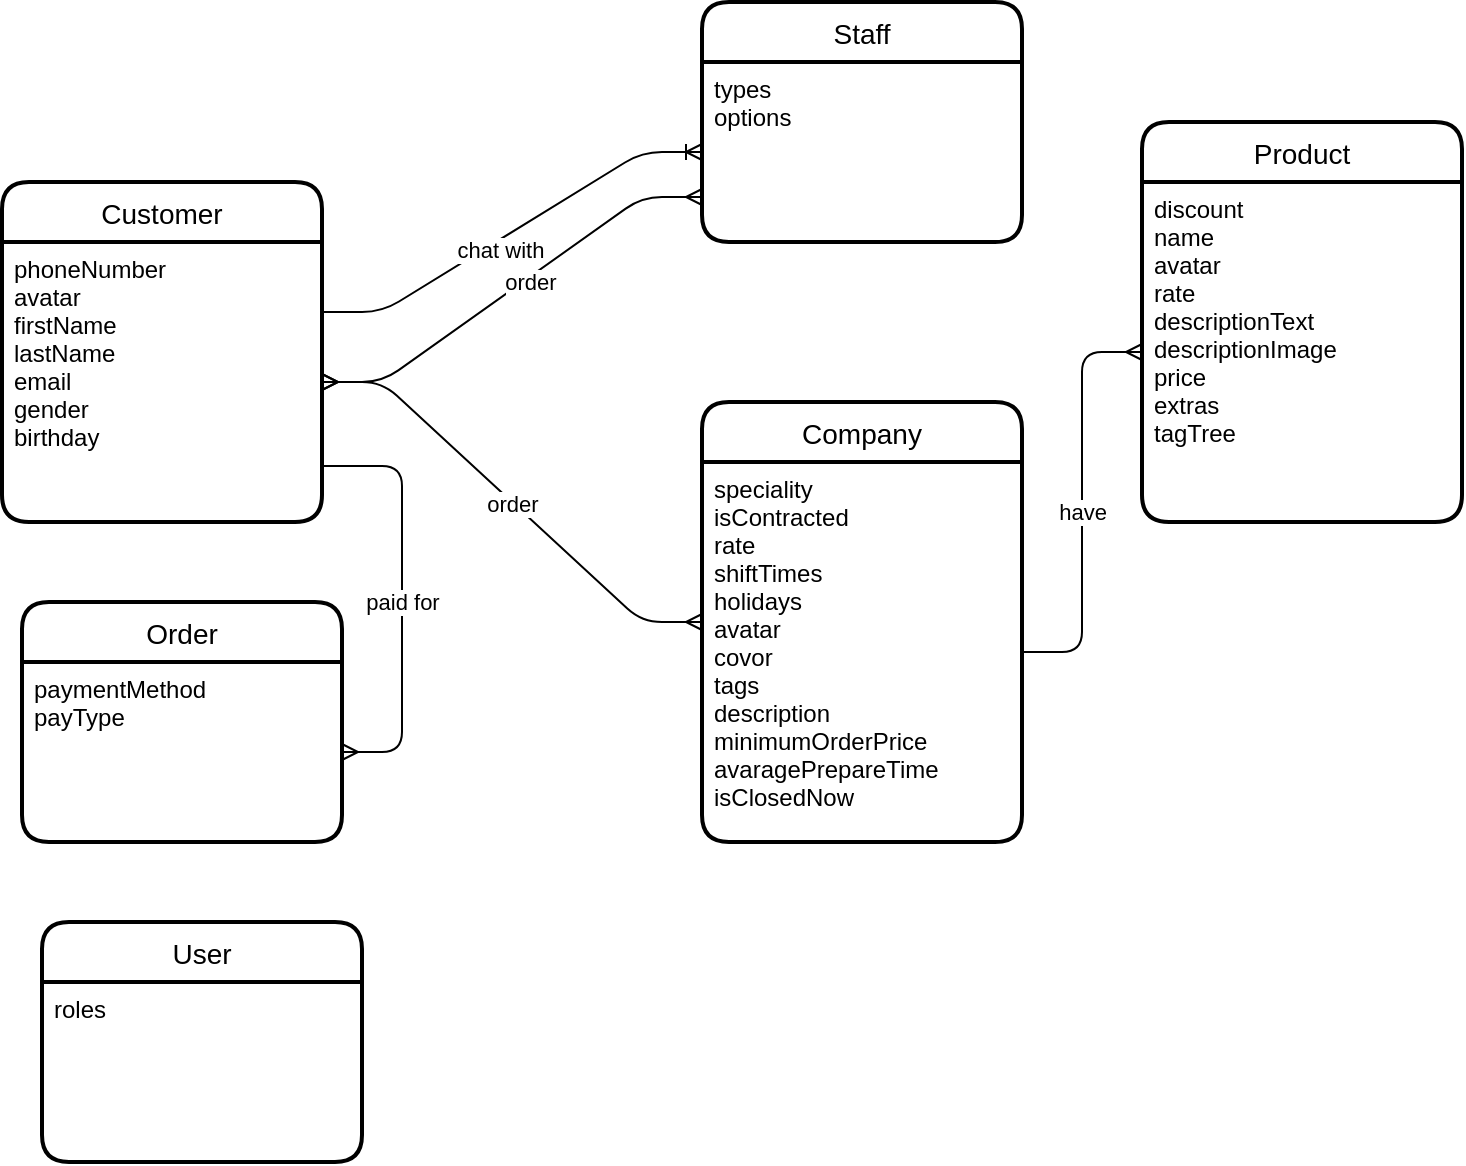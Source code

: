 <mxfile version="15.8.3" type="github" pages="2">
  <diagram id="1CtBD1NfeySFHqps1d7a" name=" conceptual model">
    <mxGraphModel dx="1108" dy="1629" grid="1" gridSize="10" guides="1" tooltips="1" connect="1" arrows="1" fold="1" page="1" pageScale="1" pageWidth="827" pageHeight="1169" math="0" shadow="0">
      <root>
        <mxCell id="0" />
        <mxCell id="1" parent="0" />
        <mxCell id="9tGuspN1lIQwCTrpZOpX-1" value="" style="edgeStyle=entityRelationEdgeStyle;fontSize=12;html=1;endArrow=ERmany;startArrow=ERmany;exitX=1;exitY=0.5;exitDx=0;exitDy=0;entryX=0;entryY=0.5;entryDx=0;entryDy=0;" parent="1" source="9tGuspN1lIQwCTrpZOpX-5" target="9tGuspN1lIQwCTrpZOpX-2" edge="1">
          <mxGeometry width="100" height="100" relative="1" as="geometry">
            <mxPoint x="360" y="290" as="sourcePoint" />
            <mxPoint x="460" y="190" as="targetPoint" />
          </mxGeometry>
        </mxCell>
        <mxCell id="9tGuspN1lIQwCTrpZOpX-8" value="order" style="edgeLabel;html=1;align=center;verticalAlign=middle;resizable=0;points=[];" parent="9tGuspN1lIQwCTrpZOpX-1" vertex="1" connectable="0">
          <mxGeometry x="0.006" y="-1" relative="1" as="geometry">
            <mxPoint as="offset" />
          </mxGeometry>
        </mxCell>
        <mxCell id="9tGuspN1lIQwCTrpZOpX-2" value="Company" style="swimlane;childLayout=stackLayout;horizontal=1;startSize=30;horizontalStack=0;fontSize=14;fontStyle=0;strokeWidth=2;resizeParent=0;resizeLast=1;shadow=0;dashed=0;align=center;rounded=1;" parent="1" vertex="1">
          <mxGeometry x="400" y="140" width="160" height="220" as="geometry" />
        </mxCell>
        <mxCell id="9tGuspN1lIQwCTrpZOpX-3" value="speciality&#xa;isContracted&#xa;rate&#xa;shiftTimes&#xa;holidays&#xa;avatar&#xa;covor&#xa;tags&#xa;description&#xa;minimumOrderPrice&#xa;avaragePrepareTime&#xa;isClosedNow" style="align=left;strokeColor=none;fillColor=none;spacingLeft=4;fontSize=12;verticalAlign=top;resizable=0;rotatable=0;part=1;rounded=1;" parent="9tGuspN1lIQwCTrpZOpX-2" vertex="1">
          <mxGeometry y="30" width="160" height="190" as="geometry" />
        </mxCell>
        <mxCell id="9tGuspN1lIQwCTrpZOpX-4" value="Customer" style="swimlane;childLayout=stackLayout;horizontal=1;startSize=30;horizontalStack=0;fontSize=14;fontStyle=0;strokeWidth=2;resizeParent=0;resizeLast=1;shadow=0;dashed=0;align=center;rounded=1;" parent="1" vertex="1">
          <mxGeometry x="50" y="30" width="160" height="170" as="geometry" />
        </mxCell>
        <mxCell id="9tGuspN1lIQwCTrpZOpX-5" value="phoneNumber&#xa;avatar&#xa;firstName&#xa;lastName&#xa;email&#xa;gender&#xa;birthday" style="align=left;strokeColor=none;fillColor=none;spacingLeft=4;fontSize=12;verticalAlign=top;resizable=0;rotatable=0;part=1;rounded=1;" parent="9tGuspN1lIQwCTrpZOpX-4" vertex="1">
          <mxGeometry y="30" width="160" height="140" as="geometry" />
        </mxCell>
        <mxCell id="9tGuspN1lIQwCTrpZOpX-9" value="Staff" style="swimlane;childLayout=stackLayout;horizontal=1;startSize=30;horizontalStack=0;rounded=1;fontSize=14;fontStyle=0;strokeWidth=2;resizeParent=0;resizeLast=1;shadow=0;dashed=0;align=center;" parent="1" vertex="1">
          <mxGeometry x="400" y="-60" width="160" height="120" as="geometry" />
        </mxCell>
        <mxCell id="9tGuspN1lIQwCTrpZOpX-10" value="types&#xa;options" style="align=left;strokeColor=none;fillColor=none;spacingLeft=4;fontSize=12;verticalAlign=top;resizable=0;rotatable=0;part=1;rounded=1;" parent="9tGuspN1lIQwCTrpZOpX-9" vertex="1">
          <mxGeometry y="30" width="160" height="90" as="geometry" />
        </mxCell>
        <mxCell id="9tGuspN1lIQwCTrpZOpX-11" value="" style="edgeStyle=entityRelationEdgeStyle;fontSize=12;html=1;endArrow=ERmany;startArrow=ERmany;rounded=1;exitX=1;exitY=0.5;exitDx=0;exitDy=0;entryX=0;entryY=0.75;entryDx=0;entryDy=0;" parent="1" source="9tGuspN1lIQwCTrpZOpX-5" target="9tGuspN1lIQwCTrpZOpX-10" edge="1">
          <mxGeometry width="100" height="100" relative="1" as="geometry">
            <mxPoint x="360" y="190" as="sourcePoint" />
            <mxPoint x="460" y="90" as="targetPoint" />
          </mxGeometry>
        </mxCell>
        <mxCell id="9tGuspN1lIQwCTrpZOpX-12" value="order" style="edgeLabel;html=1;align=center;verticalAlign=middle;resizable=0;points=[];" parent="9tGuspN1lIQwCTrpZOpX-11" vertex="1" connectable="0">
          <mxGeometry x="0.095" y="-1" relative="1" as="geometry">
            <mxPoint y="1" as="offset" />
          </mxGeometry>
        </mxCell>
        <mxCell id="9tGuspN1lIQwCTrpZOpX-14" value="Order" style="swimlane;childLayout=stackLayout;horizontal=1;startSize=30;horizontalStack=0;rounded=1;fontSize=14;fontStyle=0;strokeWidth=2;resizeParent=0;resizeLast=1;shadow=0;dashed=0;align=center;" parent="1" vertex="1">
          <mxGeometry x="60" y="240" width="160" height="120" as="geometry" />
        </mxCell>
        <mxCell id="9tGuspN1lIQwCTrpZOpX-15" value="paymentMethod&#xa;payType" style="align=left;strokeColor=none;fillColor=none;spacingLeft=4;fontSize=12;verticalAlign=top;resizable=0;rotatable=0;part=1;rounded=1;" parent="9tGuspN1lIQwCTrpZOpX-14" vertex="1">
          <mxGeometry y="30" width="160" height="90" as="geometry" />
        </mxCell>
        <mxCell id="9tGuspN1lIQwCTrpZOpX-21" value="" style="edgeStyle=entityRelationEdgeStyle;fontSize=12;html=1;endArrow=ERoneToMany;rounded=1;exitX=1;exitY=0.25;exitDx=0;exitDy=0;" parent="1" source="9tGuspN1lIQwCTrpZOpX-5" target="9tGuspN1lIQwCTrpZOpX-10" edge="1">
          <mxGeometry width="100" height="100" relative="1" as="geometry">
            <mxPoint x="190" y="65" as="sourcePoint" />
            <mxPoint x="340" y="90" as="targetPoint" />
          </mxGeometry>
        </mxCell>
        <mxCell id="9tGuspN1lIQwCTrpZOpX-22" value="chat with" style="edgeLabel;html=1;align=center;verticalAlign=middle;resizable=0;points=[];" parent="9tGuspN1lIQwCTrpZOpX-21" vertex="1" connectable="0">
          <mxGeometry x="-0.092" y="-4" relative="1" as="geometry">
            <mxPoint as="offset" />
          </mxGeometry>
        </mxCell>
        <mxCell id="9tGuspN1lIQwCTrpZOpX-26" value="" style="edgeStyle=entityRelationEdgeStyle;fontSize=12;html=1;endArrow=ERmany;rounded=1;exitX=0.994;exitY=0.8;exitDx=0;exitDy=0;exitPerimeter=0;" parent="1" source="9tGuspN1lIQwCTrpZOpX-5" target="9tGuspN1lIQwCTrpZOpX-15" edge="1">
          <mxGeometry width="100" height="100" relative="1" as="geometry">
            <mxPoint x="360" y="420" as="sourcePoint" />
            <mxPoint x="470" y="290" as="targetPoint" />
          </mxGeometry>
        </mxCell>
        <mxCell id="9tGuspN1lIQwCTrpZOpX-27" value="paid for" style="edgeLabel;html=1;align=center;verticalAlign=middle;resizable=0;points=[];" parent="9tGuspN1lIQwCTrpZOpX-26" vertex="1" connectable="0">
          <mxGeometry x="0.014" relative="1" as="geometry">
            <mxPoint as="offset" />
          </mxGeometry>
        </mxCell>
        <mxCell id="9tGuspN1lIQwCTrpZOpX-29" value="Product" style="swimlane;childLayout=stackLayout;horizontal=1;startSize=30;horizontalStack=0;rounded=1;fontSize=14;fontStyle=0;strokeWidth=2;resizeParent=0;resizeLast=1;shadow=0;dashed=0;align=center;" parent="1" vertex="1">
          <mxGeometry x="620" width="160" height="200" as="geometry" />
        </mxCell>
        <mxCell id="9tGuspN1lIQwCTrpZOpX-30" value="discount&#xa;name&#xa;avatar&#xa;rate&#xa;descriptionText&#xa;descriptionImage&#xa;price&#xa;extras&#xa;tagTree" style="align=left;strokeColor=none;fillColor=none;spacingLeft=4;fontSize=12;verticalAlign=top;resizable=0;rotatable=0;part=1;rounded=1;" parent="9tGuspN1lIQwCTrpZOpX-29" vertex="1">
          <mxGeometry y="30" width="160" height="170" as="geometry" />
        </mxCell>
        <mxCell id="9tGuspN1lIQwCTrpZOpX-32" value="" style="edgeStyle=entityRelationEdgeStyle;fontSize=12;html=1;endArrow=ERmany;rounded=1;exitX=1;exitY=0.5;exitDx=0;exitDy=0;entryX=0;entryY=0.5;entryDx=0;entryDy=0;" parent="1" source="9tGuspN1lIQwCTrpZOpX-3" target="9tGuspN1lIQwCTrpZOpX-30" edge="1">
          <mxGeometry width="100" height="100" relative="1" as="geometry">
            <mxPoint x="480" y="190" as="sourcePoint" />
            <mxPoint x="640" y="110" as="targetPoint" />
          </mxGeometry>
        </mxCell>
        <mxCell id="9tGuspN1lIQwCTrpZOpX-33" value="have" style="edgeLabel;html=1;align=center;verticalAlign=middle;resizable=0;points=[];" parent="9tGuspN1lIQwCTrpZOpX-32" vertex="1" connectable="0">
          <mxGeometry x="-0.043" relative="1" as="geometry">
            <mxPoint as="offset" />
          </mxGeometry>
        </mxCell>
        <mxCell id="9tGuspN1lIQwCTrpZOpX-37" value="User" style="swimlane;childLayout=stackLayout;horizontal=1;startSize=30;horizontalStack=0;rounded=1;fontSize=14;fontStyle=0;strokeWidth=2;resizeParent=0;resizeLast=1;shadow=0;dashed=0;align=center;" parent="1" vertex="1">
          <mxGeometry x="70" y="400" width="160" height="120" as="geometry" />
        </mxCell>
        <mxCell id="9tGuspN1lIQwCTrpZOpX-38" value="roles" style="align=left;strokeColor=none;fillColor=none;spacingLeft=4;fontSize=12;verticalAlign=top;resizable=0;rotatable=0;part=1;rounded=1;" parent="9tGuspN1lIQwCTrpZOpX-37" vertex="1">
          <mxGeometry y="30" width="160" height="90" as="geometry" />
        </mxCell>
      </root>
    </mxGraphModel>
  </diagram>
  <diagram id="sw_Rlb1TfWx7y5tX4xrY" name=" logical model ">
    <mxGraphModel dx="1108" dy="2798" grid="1" gridSize="10" guides="1" tooltips="1" connect="1" arrows="1" fold="1" page="1" pageScale="1" pageWidth="827" pageHeight="1169" math="0" shadow="0">
      <root>
        <mxCell id="oJCSZsSPNsd4opIi_z5D-0" />
        <mxCell id="oJCSZsSPNsd4opIi_z5D-1" parent="oJCSZsSPNsd4opIi_z5D-0" />
        <mxCell id="y8rt7L6xw_jl8__FzK8q-2" value="Company" style="swimlane;childLayout=stackLayout;horizontal=1;startSize=30;horizontalStack=0;fontSize=14;fontStyle=0;strokeWidth=2;resizeParent=0;resizeLast=1;shadow=0;dashed=0;align=center;rounded=1;" parent="oJCSZsSPNsd4opIi_z5D-1" vertex="1">
          <mxGeometry x="680" y="-590" width="180" height="210" as="geometry" />
        </mxCell>
        <mxCell id="y8rt7L6xw_jl8__FzK8q-3" value="isContracted (bool) &#xa;rate (float)&#xa;avatar (image)&#xa;covor (image)&#xa;description (text)&#xa;minimumOrderPrice (float)&#xa;avaragePrepareTime (number)&#xa;isClosedNow (bool)" style="align=left;strokeColor=none;fillColor=none;spacingLeft=4;fontSize=12;verticalAlign=top;resizable=0;rotatable=0;part=1;rounded=1;" parent="y8rt7L6xw_jl8__FzK8q-2" vertex="1">
          <mxGeometry y="30" width="180" height="180" as="geometry" />
        </mxCell>
        <mxCell id="y8rt7L6xw_jl8__FzK8q-4" value="Customer" style="swimlane;childLayout=stackLayout;horizontal=1;startSize=30;horizontalStack=0;fontSize=14;fontStyle=0;strokeWidth=2;resizeParent=0;resizeLast=1;shadow=0;dashed=0;align=center;rounded=1;" parent="oJCSZsSPNsd4opIi_z5D-1" vertex="1">
          <mxGeometry x="380" y="-740" width="160" height="170" as="geometry" />
        </mxCell>
        <mxCell id="y8rt7L6xw_jl8__FzK8q-5" value="phoneNumber&#xa;avatar&#xa;firstName&#xa;lastName&#xa;email&#xa;gender&#xa;birthday" style="align=left;strokeColor=none;fillColor=none;spacingLeft=4;fontSize=12;verticalAlign=top;resizable=0;rotatable=0;part=1;rounded=1;" parent="y8rt7L6xw_jl8__FzK8q-4" vertex="1">
          <mxGeometry y="30" width="160" height="140" as="geometry" />
        </mxCell>
        <mxCell id="y8rt7L6xw_jl8__FzK8q-6" value="Staff" style="swimlane;childLayout=stackLayout;horizontal=1;startSize=30;horizontalStack=0;fontSize=14;fontStyle=0;strokeWidth=2;resizeParent=0;resizeLast=1;shadow=0;dashed=0;align=center;rounded=1;" parent="oJCSZsSPNsd4opIi_z5D-1" vertex="1">
          <mxGeometry x="1206" y="-850" width="160" height="200" as="geometry">
            <mxRectangle x="996" y="-850" width="60" height="30" as="alternateBounds" />
          </mxGeometry>
        </mxCell>
        <mxCell id="y8rt7L6xw_jl8__FzK8q-7" value="name &#xa;avatar&#xa;gender&#xa;birthday" style="align=left;strokeColor=none;fillColor=none;spacingLeft=4;fontSize=12;verticalAlign=top;resizable=0;rotatable=0;part=1;rounded=1;" parent="y8rt7L6xw_jl8__FzK8q-6" vertex="1">
          <mxGeometry y="30" width="160" height="170" as="geometry" />
        </mxCell>
        <mxCell id="y8rt7L6xw_jl8__FzK8q-16" value="Product" style="swimlane;childLayout=stackLayout;horizontal=1;startSize=30;horizontalStack=0;fontSize=14;fontStyle=0;strokeWidth=2;resizeParent=0;resizeLast=1;shadow=0;dashed=0;align=center;rounded=1;" parent="oJCSZsSPNsd4opIi_z5D-1" vertex="1">
          <mxGeometry x="1000" y="-600" width="160" height="110" as="geometry" />
        </mxCell>
        <mxCell id="y8rt7L6xw_jl8__FzK8q-17" value="name (string)&#xa;avatar (image)&#xa;rate (float)&#xa;description (string | image)" style="align=left;strokeColor=none;fillColor=none;spacingLeft=4;fontSize=12;verticalAlign=top;resizable=0;rotatable=0;part=1;rounded=1;" parent="y8rt7L6xw_jl8__FzK8q-16" vertex="1">
          <mxGeometry y="30" width="160" height="80" as="geometry" />
        </mxCell>
        <mxCell id="y8rt7L6xw_jl8__FzK8q-18" value="" style="edgeStyle=entityRelationEdgeStyle;fontSize=12;html=1;endArrow=ERmany;exitX=1;exitY=0.25;exitDx=0;exitDy=0;" parent="oJCSZsSPNsd4opIi_z5D-1" source="y8rt7L6xw_jl8__FzK8q-3" edge="1">
          <mxGeometry width="100" height="100" relative="1" as="geometry">
            <mxPoint x="856" y="-430" as="sourcePoint" />
            <mxPoint x="1000" y="-530" as="targetPoint" />
          </mxGeometry>
        </mxCell>
        <mxCell id="y8rt7L6xw_jl8__FzK8q-19" value="have" style="edgeLabel;html=1;align=center;verticalAlign=middle;resizable=0;points=[];rounded=1;" parent="y8rt7L6xw_jl8__FzK8q-18" vertex="1" connectable="0">
          <mxGeometry x="-0.043" relative="1" as="geometry">
            <mxPoint as="offset" />
          </mxGeometry>
        </mxCell>
        <mxCell id="y8rt7L6xw_jl8__FzK8q-20" value="User" style="swimlane;childLayout=stackLayout;horizontal=1;startSize=30;horizontalStack=0;fontSize=14;fontStyle=0;strokeWidth=2;resizeParent=0;resizeLast=1;shadow=0;dashed=0;align=center;rounded=1;" parent="oJCSZsSPNsd4opIi_z5D-1" vertex="1">
          <mxGeometry x="506" y="-260" width="160" height="120" as="geometry" />
        </mxCell>
        <mxCell id="y8rt7L6xw_jl8__FzK8q-21" value="name (string)&#xa;email (stirng)&#xa;password (string)&#xa;phone (string)&#xa;avatar (string)" style="align=left;strokeColor=none;fillColor=none;spacingLeft=4;fontSize=12;verticalAlign=top;resizable=0;rotatable=0;part=1;rounded=1;" parent="y8rt7L6xw_jl8__FzK8q-20" vertex="1">
          <mxGeometry y="30" width="160" height="90" as="geometry" />
        </mxCell>
        <mxCell id="y8rt7L6xw_jl8__FzK8q-22" value="Order" style="swimlane;childLayout=stackLayout;horizontal=1;startSize=30;horizontalStack=0;fontSize=14;fontStyle=0;strokeWidth=2;resizeParent=0;resizeLast=1;shadow=0;dashed=0;align=center;rounded=1;" parent="oJCSZsSPNsd4opIi_z5D-1" vertex="1">
          <mxGeometry x="700" y="-790" width="160" height="120" as="geometry" />
        </mxCell>
        <mxCell id="y8rt7L6xw_jl8__FzK8q-23" value="from (float)&#xa;to (float)&#xa;items&#xa;shippedAt (dateTime)" style="align=left;strokeColor=none;fillColor=none;spacingLeft=4;fontSize=12;verticalAlign=top;resizable=0;rotatable=0;part=1;rounded=1;" parent="y8rt7L6xw_jl8__FzK8q-22" vertex="1">
          <mxGeometry y="30" width="160" height="90" as="geometry" />
        </mxCell>
        <mxCell id="y8rt7L6xw_jl8__FzK8q-25" value="" style="edgeStyle=entityRelationEdgeStyle;fontSize=12;html=1;endArrow=ERoneToMany;exitX=1;exitY=0.75;exitDx=0;exitDy=0;entryX=0;entryY=0.75;entryDx=0;entryDy=0;" parent="oJCSZsSPNsd4opIi_z5D-1" source="y8rt7L6xw_jl8__FzK8q-5" target="y8rt7L6xw_jl8__FzK8q-23" edge="1">
          <mxGeometry width="100" height="100" relative="1" as="geometry">
            <mxPoint x="856" y="-420" as="sourcePoint" />
            <mxPoint x="956" y="-520" as="targetPoint" />
          </mxGeometry>
        </mxCell>
        <mxCell id="54-7GYDkhkA4QGFH5Vja-4" value="have" style="edgeLabel;html=1;align=center;verticalAlign=middle;resizable=0;points=[];rounded=1;" parent="y8rt7L6xw_jl8__FzK8q-25" vertex="1" connectable="0">
          <mxGeometry x="-0.025" y="2" relative="1" as="geometry">
            <mxPoint as="offset" />
          </mxGeometry>
        </mxCell>
        <mxCell id="y8rt7L6xw_jl8__FzK8q-26" value="" style="edgeStyle=entityRelationEdgeStyle;fontSize=12;html=1;endArrow=ERoneToMany;entryX=1;entryY=0.5;entryDx=0;entryDy=0;exitX=0;exitY=0.5;exitDx=0;exitDy=0;startArrow=ERmany;startFill=0;" parent="oJCSZsSPNsd4opIi_z5D-1" source="y8rt7L6xw_jl8__FzK8q-17" target="y8rt7L6xw_jl8__FzK8q-23" edge="1">
          <mxGeometry width="100" height="100" relative="1" as="geometry">
            <mxPoint x="856" y="-420" as="sourcePoint" />
            <mxPoint x="956" y="-520" as="targetPoint" />
          </mxGeometry>
        </mxCell>
        <mxCell id="54-7GYDkhkA4QGFH5Vja-47" value="have" style="edgeLabel;html=1;align=center;verticalAlign=middle;resizable=0;points=[];rounded=1;" parent="y8rt7L6xw_jl8__FzK8q-26" vertex="1" connectable="0">
          <mxGeometry x="-0.044" y="-1" relative="1" as="geometry">
            <mxPoint as="offset" />
          </mxGeometry>
        </mxCell>
        <mxCell id="wuW9CxF9y5MbO_lCoYKC-0" value="" style="edgeStyle=entityRelationEdgeStyle;fontSize=12;html=1;endArrow=ERmany;startArrow=ERmany;exitX=1;exitY=0.5;exitDx=0;exitDy=0;entryX=0;entryY=0.75;entryDx=0;entryDy=0;" parent="oJCSZsSPNsd4opIi_z5D-1" source="y8rt7L6xw_jl8__FzK8q-23" target="y8rt7L6xw_jl8__FzK8q-7" edge="1">
          <mxGeometry width="100" height="100" relative="1" as="geometry">
            <mxPoint x="856" y="-620" as="sourcePoint" />
            <mxPoint x="956" y="-720" as="targetPoint" />
          </mxGeometry>
        </mxCell>
        <mxCell id="54-7GYDkhkA4QGFH5Vja-5" value="have" style="edgeLabel;html=1;align=center;verticalAlign=middle;resizable=0;points=[];rounded=1;" parent="wuW9CxF9y5MbO_lCoYKC-0" vertex="1" connectable="0">
          <mxGeometry x="0.115" y="-1" relative="1" as="geometry">
            <mxPoint as="offset" />
          </mxGeometry>
        </mxCell>
        <mxCell id="wuW9CxF9y5MbO_lCoYKC-1" value="Message" style="swimlane;childLayout=stackLayout;horizontal=1;startSize=30;horizontalStack=0;fontSize=14;fontStyle=0;strokeWidth=2;resizeParent=0;resizeLast=1;shadow=0;dashed=0;align=center;rounded=1;" parent="oJCSZsSPNsd4opIi_z5D-1" vertex="1">
          <mxGeometry x="390" y="-920" width="160" height="120" as="geometry" />
        </mxCell>
        <mxCell id="wuW9CxF9y5MbO_lCoYKC-2" value="type&#xa;body&#xa;sender&#xa;readed&#xa;sendTime" style="align=left;strokeColor=none;fillColor=none;spacingLeft=4;fontSize=12;verticalAlign=top;resizable=0;rotatable=0;part=1;rounded=1;" parent="wuW9CxF9y5MbO_lCoYKC-1" vertex="1">
          <mxGeometry y="30" width="160" height="90" as="geometry" />
        </mxCell>
        <mxCell id="54-7GYDkhkA4QGFH5Vja-2" value="" style="edgeStyle=entityRelationEdgeStyle;fontSize=12;html=1;endArrow=ERmany;entryX=1;entryY=0.75;entryDx=0;entryDy=0;exitX=0;exitY=0.5;exitDx=0;exitDy=0;" parent="oJCSZsSPNsd4opIi_z5D-1" source="y8rt7L6xw_jl8__FzK8q-23" target="wuW9CxF9y5MbO_lCoYKC-2" edge="1">
          <mxGeometry width="100" height="100" relative="1" as="geometry">
            <mxPoint x="856" y="-620" as="sourcePoint" />
            <mxPoint x="956" y="-720" as="targetPoint" />
          </mxGeometry>
        </mxCell>
        <mxCell id="54-7GYDkhkA4QGFH5Vja-3" value="have" style="edgeLabel;html=1;align=center;verticalAlign=middle;resizable=0;points=[];rounded=1;" parent="54-7GYDkhkA4QGFH5Vja-2" vertex="1" connectable="0">
          <mxGeometry x="0.012" y="-1" relative="1" as="geometry">
            <mxPoint as="offset" />
          </mxGeometry>
        </mxCell>
        <mxCell id="54-7GYDkhkA4QGFH5Vja-6" value="Transport" style="swimlane;childLayout=stackLayout;horizontal=1;startSize=30;horizontalStack=0;fontSize=14;fontStyle=0;strokeWidth=2;resizeParent=0;resizeLast=1;shadow=0;dashed=0;align=center;rounded=1;" parent="oJCSZsSPNsd4opIi_z5D-1" vertex="1">
          <mxGeometry x="940" y="-840" width="160" height="120" as="geometry" />
        </mxCell>
        <mxCell id="54-7GYDkhkA4QGFH5Vja-7" value="brand&#xa;model&#xa;transportName" style="align=left;strokeColor=none;fillColor=none;spacingLeft=4;fontSize=12;verticalAlign=top;resizable=0;rotatable=0;part=1;rounded=1;" parent="54-7GYDkhkA4QGFH5Vja-6" vertex="1">
          <mxGeometry y="30" width="160" height="90" as="geometry" />
        </mxCell>
        <mxCell id="54-7GYDkhkA4QGFH5Vja-8" value="" style="edgeStyle=entityRelationEdgeStyle;fontSize=12;html=1;endArrow=ERmany;startArrow=ERmany;exitX=1;exitY=0.75;exitDx=0;exitDy=0;" parent="oJCSZsSPNsd4opIi_z5D-1" source="54-7GYDkhkA4QGFH5Vja-7" target="y8rt7L6xw_jl8__FzK8q-7" edge="1">
          <mxGeometry width="100" height="100" relative="1" as="geometry">
            <mxPoint x="856" y="-620" as="sourcePoint" />
            <mxPoint x="946" y="-750" as="targetPoint" />
          </mxGeometry>
        </mxCell>
        <mxCell id="54-7GYDkhkA4QGFH5Vja-9" value="have" style="edgeLabel;html=1;align=center;verticalAlign=middle;resizable=0;points=[];rounded=1;" parent="54-7GYDkhkA4QGFH5Vja-8" vertex="1" connectable="0">
          <mxGeometry x="-0.041" y="2" relative="1" as="geometry">
            <mxPoint x="1" as="offset" />
          </mxGeometry>
        </mxCell>
        <mxCell id="54-7GYDkhkA4QGFH5Vja-10" value="Available Options" style="swimlane;childLayout=stackLayout;horizontal=1;startSize=30;horizontalStack=0;fontSize=14;fontStyle=0;strokeWidth=2;resizeParent=0;resizeLast=1;shadow=0;dashed=0;align=center;rounded=1;" parent="oJCSZsSPNsd4opIi_z5D-1" vertex="1">
          <mxGeometry x="665" y="-980" width="210" height="120" as="geometry" />
        </mxCell>
        <mxCell id="54-7GYDkhkA4QGFH5Vja-11" value="+Attribute1&#xa;+Attribute2&#xa;+Attribute3" style="align=left;strokeColor=none;fillColor=none;spacingLeft=4;fontSize=12;verticalAlign=top;resizable=0;rotatable=0;part=1;rounded=1;" parent="54-7GYDkhkA4QGFH5Vja-10" vertex="1">
          <mxGeometry y="30" width="210" height="90" as="geometry" />
        </mxCell>
        <mxCell id="54-7GYDkhkA4QGFH5Vja-13" value="" style="edgeStyle=entityRelationEdgeStyle;fontSize=12;html=1;endArrow=ERmany;startArrow=ERmany;exitX=1;exitY=0.75;exitDx=0;exitDy=0;entryX=0;entryY=0.5;entryDx=0;entryDy=0;" parent="oJCSZsSPNsd4opIi_z5D-1" source="54-7GYDkhkA4QGFH5Vja-11" target="54-7GYDkhkA4QGFH5Vja-7" edge="1">
          <mxGeometry width="100" height="100" relative="1" as="geometry">
            <mxPoint x="856" y="-720" as="sourcePoint" />
            <mxPoint x="956" y="-820" as="targetPoint" />
          </mxGeometry>
        </mxCell>
        <mxCell id="54-7GYDkhkA4QGFH5Vja-14" value="have" style="edgeLabel;html=1;align=center;verticalAlign=middle;resizable=0;points=[];rounded=1;" parent="54-7GYDkhkA4QGFH5Vja-13" vertex="1" connectable="0">
          <mxGeometry x="-0.063" relative="1" as="geometry">
            <mxPoint as="offset" />
          </mxGeometry>
        </mxCell>
        <mxCell id="54-7GYDkhkA4QGFH5Vja-20" value="Extra" style="swimlane;childLayout=stackLayout;horizontal=1;startSize=30;horizontalStack=0;fontSize=14;fontStyle=0;strokeWidth=2;resizeParent=0;resizeLast=1;shadow=0;dashed=0;align=center;rounded=1;" parent="oJCSZsSPNsd4opIi_z5D-1" vertex="1">
          <mxGeometry x="1000" y="-420" width="160" height="120" as="geometry" />
        </mxCell>
        <mxCell id="54-7GYDkhkA4QGFH5Vja-21" value="name&#xa;price" style="align=left;strokeColor=none;fillColor=none;spacingLeft=4;fontSize=12;verticalAlign=top;resizable=0;rotatable=0;part=1;rounded=1;" parent="54-7GYDkhkA4QGFH5Vja-20" vertex="1">
          <mxGeometry y="30" width="160" height="90" as="geometry" />
        </mxCell>
        <mxCell id="54-7GYDkhkA4QGFH5Vja-23" value="" style="edgeStyle=entityRelationEdgeStyle;fontSize=12;html=1;endArrow=ERoneToMany;entryX=0;entryY=0.75;entryDx=0;entryDy=0;exitX=1;exitY=0.25;exitDx=0;exitDy=0;" parent="oJCSZsSPNsd4opIi_z5D-1" source="y8rt7L6xw_jl8__FzK8q-3" target="54-7GYDkhkA4QGFH5Vja-21" edge="1">
          <mxGeometry width="100" height="100" relative="1" as="geometry">
            <mxPoint x="856" y="-390" as="sourcePoint" />
            <mxPoint x="956" y="-490" as="targetPoint" />
          </mxGeometry>
        </mxCell>
        <mxCell id="54-7GYDkhkA4QGFH5Vja-27" value="have" style="edgeLabel;html=1;align=center;verticalAlign=middle;resizable=0;points=[];rounded=1;" parent="54-7GYDkhkA4QGFH5Vja-23" vertex="1" connectable="0">
          <mxGeometry x="0.043" y="-1" relative="1" as="geometry">
            <mxPoint as="offset" />
          </mxGeometry>
        </mxCell>
        <mxCell id="54-7GYDkhkA4QGFH5Vja-25" value="" style="edgeStyle=entityRelationEdgeStyle;fontSize=12;html=1;endArrow=ERmany;startArrow=ERmany;exitX=1;exitY=0.5;exitDx=0;exitDy=0;entryX=1;entryY=0.75;entryDx=0;entryDy=0;" parent="oJCSZsSPNsd4opIi_z5D-1" source="54-7GYDkhkA4QGFH5Vja-21" target="y8rt7L6xw_jl8__FzK8q-17" edge="1">
          <mxGeometry width="100" height="100" relative="1" as="geometry">
            <mxPoint x="856" y="-390" as="sourcePoint" />
            <mxPoint x="956" y="-490" as="targetPoint" />
          </mxGeometry>
        </mxCell>
        <mxCell id="54-7GYDkhkA4QGFH5Vja-26" value="have" style="edgeLabel;html=1;align=center;verticalAlign=middle;resizable=0;points=[];rounded=1;" parent="54-7GYDkhkA4QGFH5Vja-25" vertex="1" connectable="0">
          <mxGeometry x="0.085" y="-5" relative="1" as="geometry">
            <mxPoint as="offset" />
          </mxGeometry>
        </mxCell>
        <mxCell id="54-7GYDkhkA4QGFH5Vja-28" value="Role" style="swimlane;childLayout=stackLayout;horizontal=1;startSize=30;horizontalStack=0;fontSize=14;fontStyle=0;strokeWidth=2;resizeParent=0;resizeLast=1;shadow=0;dashed=0;align=center;rounded=1;" parent="oJCSZsSPNsd4opIi_z5D-1" vertex="1">
          <mxGeometry x="730" y="-110" width="160" height="120" as="geometry" />
        </mxCell>
        <mxCell id="54-7GYDkhkA4QGFH5Vja-29" value="roleName (string)&#xa;roleDescription (string)&#xa;" style="align=left;strokeColor=none;fillColor=none;spacingLeft=4;fontSize=12;verticalAlign=top;resizable=0;rotatable=0;part=1;rounded=1;" parent="54-7GYDkhkA4QGFH5Vja-28" vertex="1">
          <mxGeometry y="30" width="160" height="90" as="geometry" />
        </mxCell>
        <mxCell id="54-7GYDkhkA4QGFH5Vja-30" value="" style="edgeStyle=entityRelationEdgeStyle;fontSize=12;html=1;endArrow=ERmany;startArrow=ERmany;exitX=1;exitY=0.25;exitDx=0;exitDy=0;entryX=0;entryY=0.25;entryDx=0;entryDy=0;" parent="oJCSZsSPNsd4opIi_z5D-1" source="y8rt7L6xw_jl8__FzK8q-21" target="54-7GYDkhkA4QGFH5Vja-29" edge="1">
          <mxGeometry width="100" height="100" relative="1" as="geometry">
            <mxPoint x="856" y="-110" as="sourcePoint" />
            <mxPoint x="956" y="-210" as="targetPoint" />
          </mxGeometry>
        </mxCell>
        <mxCell id="54-7GYDkhkA4QGFH5Vja-34" value="have" style="edgeLabel;html=1;align=center;verticalAlign=middle;resizable=0;points=[];rounded=1;" parent="54-7GYDkhkA4QGFH5Vja-30" vertex="1" connectable="0">
          <mxGeometry x="-0.083" relative="1" as="geometry">
            <mxPoint as="offset" />
          </mxGeometry>
        </mxCell>
        <mxCell id="54-7GYDkhkA4QGFH5Vja-31" value="Permission" style="swimlane;childLayout=stackLayout;horizontal=1;startSize=30;horizontalStack=0;fontSize=14;fontStyle=0;strokeWidth=2;resizeParent=0;resizeLast=1;shadow=0;dashed=0;align=center;rounded=1;" parent="oJCSZsSPNsd4opIi_z5D-1" vertex="1">
          <mxGeometry x="506" y="-90" width="160" height="120" as="geometry" />
        </mxCell>
        <mxCell id="54-7GYDkhkA4QGFH5Vja-32" value="+Attribute1&#xa;+Attribute2&#xa;+Attribute3" style="align=left;strokeColor=none;fillColor=none;spacingLeft=4;fontSize=12;verticalAlign=top;resizable=0;rotatable=0;part=1;rounded=1;" parent="54-7GYDkhkA4QGFH5Vja-31" vertex="1">
          <mxGeometry y="30" width="160" height="90" as="geometry" />
        </mxCell>
        <mxCell id="54-7GYDkhkA4QGFH5Vja-33" value="" style="edgeStyle=entityRelationEdgeStyle;fontSize=12;html=1;endArrow=ERmany;startArrow=ERmany;exitX=1;exitY=0.25;exitDx=0;exitDy=0;entryX=0;entryY=0.5;entryDx=0;entryDy=0;" parent="oJCSZsSPNsd4opIi_z5D-1" source="54-7GYDkhkA4QGFH5Vja-32" target="54-7GYDkhkA4QGFH5Vja-29" edge="1">
          <mxGeometry width="100" height="100" relative="1" as="geometry">
            <mxPoint x="856" y="-110" as="sourcePoint" />
            <mxPoint x="956" y="-210" as="targetPoint" />
          </mxGeometry>
        </mxCell>
        <mxCell id="54-7GYDkhkA4QGFH5Vja-35" value="have" style="edgeLabel;html=1;align=center;verticalAlign=middle;resizable=0;points=[];rounded=1;" parent="54-7GYDkhkA4QGFH5Vja-33" vertex="1" connectable="0">
          <mxGeometry x="-0.068" y="1" relative="1" as="geometry">
            <mxPoint as="offset" />
          </mxGeometry>
        </mxCell>
        <mxCell id="54-7GYDkhkA4QGFH5Vja-36" value="Staff Speciality" style="swimlane;childLayout=stackLayout;horizontal=1;startSize=30;horizontalStack=0;fontSize=14;fontStyle=0;strokeWidth=2;resizeParent=0;resizeLast=1;shadow=0;dashed=0;align=center;rounded=1;" parent="oJCSZsSPNsd4opIi_z5D-1" vertex="1">
          <mxGeometry x="950" y="-980" width="160" height="120" as="geometry" />
        </mxCell>
        <mxCell id="54-7GYDkhkA4QGFH5Vja-37" value="+Attribute1&#xa;+Attribute2&#xa;+Attribute3" style="align=left;strokeColor=none;fillColor=none;spacingLeft=4;fontSize=12;verticalAlign=top;resizable=0;rotatable=0;part=1;rounded=1;" parent="54-7GYDkhkA4QGFH5Vja-36" vertex="1">
          <mxGeometry y="30" width="160" height="90" as="geometry" />
        </mxCell>
        <mxCell id="54-7GYDkhkA4QGFH5Vja-40" value="" style="edgeStyle=entityRelationEdgeStyle;fontSize=12;html=1;endArrow=ERmany;startArrow=ERmany;" parent="oJCSZsSPNsd4opIi_z5D-1" source="54-7GYDkhkA4QGFH5Vja-11" target="54-7GYDkhkA4QGFH5Vja-37" edge="1">
          <mxGeometry width="100" height="100" relative="1" as="geometry">
            <mxPoint x="920" y="-740" as="sourcePoint" />
            <mxPoint x="1020" y="-840" as="targetPoint" />
          </mxGeometry>
        </mxCell>
        <mxCell id="54-7GYDkhkA4QGFH5Vja-42" value="have" style="edgeLabel;html=1;align=center;verticalAlign=middle;resizable=0;points=[];rounded=1;" parent="54-7GYDkhkA4QGFH5Vja-40" vertex="1" connectable="0">
          <mxGeometry x="-0.088" y="2" relative="1" as="geometry">
            <mxPoint as="offset" />
          </mxGeometry>
        </mxCell>
        <mxCell id="54-7GYDkhkA4QGFH5Vja-44" value="" style="edgeStyle=entityRelationEdgeStyle;fontSize=12;html=1;endArrow=ERmany;startArrow=ERmany;exitX=1;exitY=0.5;exitDx=0;exitDy=0;entryX=0;entryY=0.25;entryDx=0;entryDy=0;" parent="oJCSZsSPNsd4opIi_z5D-1" source="54-7GYDkhkA4QGFH5Vja-37" target="y8rt7L6xw_jl8__FzK8q-7" edge="1">
          <mxGeometry width="100" height="100" relative="1" as="geometry">
            <mxPoint x="920" y="-740" as="sourcePoint" />
            <mxPoint x="1140" y="-945" as="targetPoint" />
          </mxGeometry>
        </mxCell>
        <mxCell id="54-7GYDkhkA4QGFH5Vja-45" value="have" style="edgeLabel;html=1;align=center;verticalAlign=middle;resizable=0;points=[];rounded=1;" parent="54-7GYDkhkA4QGFH5Vja-44" vertex="1" connectable="0">
          <mxGeometry x="-0.143" relative="1" as="geometry">
            <mxPoint as="offset" />
          </mxGeometry>
        </mxCell>
        <mxCell id="54-7GYDkhkA4QGFH5Vja-49" value="Staff Option" style="swimlane;childLayout=stackLayout;horizontal=1;startSize=30;horizontalStack=0;fontSize=14;fontStyle=0;strokeWidth=2;resizeParent=0;resizeLast=1;shadow=0;dashed=0;align=center;rounded=1;" parent="oJCSZsSPNsd4opIi_z5D-1" vertex="1">
          <mxGeometry x="1430" y="-750" width="160" height="120" as="geometry" />
        </mxCell>
        <mxCell id="54-7GYDkhkA4QGFH5Vja-50" value="+Attribute1&#xa;+Attribute2&#xa;+Attribute3" style="align=left;strokeColor=none;fillColor=none;spacingLeft=4;fontSize=12;verticalAlign=top;resizable=0;rotatable=0;part=1;rounded=1;" parent="54-7GYDkhkA4QGFH5Vja-49" vertex="1">
          <mxGeometry y="30" width="160" height="90" as="geometry" />
        </mxCell>
        <mxCell id="54-7GYDkhkA4QGFH5Vja-52" value="" style="edgeStyle=entityRelationEdgeStyle;fontSize=12;html=1;endArrow=ERmany;startArrow=ERmany;exitX=1;exitY=0.25;exitDx=0;exitDy=0;entryX=0;entryY=0.25;entryDx=0;entryDy=0;" parent="oJCSZsSPNsd4opIi_z5D-1" source="y8rt7L6xw_jl8__FzK8q-7" target="54-7GYDkhkA4QGFH5Vja-50" edge="1">
          <mxGeometry width="100" height="100" relative="1" as="geometry">
            <mxPoint x="1220" y="-690" as="sourcePoint" />
            <mxPoint x="1320" y="-790" as="targetPoint" />
          </mxGeometry>
        </mxCell>
        <mxCell id="54-7GYDkhkA4QGFH5Vja-53" value="have" style="edgeLabel;html=1;align=center;verticalAlign=middle;resizable=0;points=[];rounded=1;" parent="54-7GYDkhkA4QGFH5Vja-52" vertex="1" connectable="0">
          <mxGeometry x="0.054" y="-3" relative="1" as="geometry">
            <mxPoint as="offset" />
          </mxGeometry>
        </mxCell>
        <mxCell id="54-7GYDkhkA4QGFH5Vja-55" value="Allowed options" style="swimlane;childLayout=stackLayout;horizontal=1;startSize=30;horizontalStack=0;fontSize=14;fontStyle=0;strokeWidth=2;resizeParent=0;resizeLast=1;shadow=0;dashed=0;align=center;sketch=0;rounded=1;" parent="oJCSZsSPNsd4opIi_z5D-1" vertex="1">
          <mxGeometry x="380" y="-1170" width="160" height="120" as="geometry" />
        </mxCell>
        <mxCell id="54-7GYDkhkA4QGFH5Vja-56" value="+Attribute1&#xa;+Attribute2&#xa;+Attribute3" style="align=left;strokeColor=none;fillColor=none;spacingLeft=4;fontSize=12;verticalAlign=top;resizable=0;rotatable=0;part=1;sketch=0;rounded=1;" parent="54-7GYDkhkA4QGFH5Vja-55" vertex="1">
          <mxGeometry y="30" width="160" height="90" as="geometry" />
        </mxCell>
        <mxCell id="54-7GYDkhkA4QGFH5Vja-57" value="" style="edgeStyle=entityRelationEdgeStyle;fontSize=12;html=1;endArrow=ERmany;startArrow=ERmany;sketch=0;curved=0;exitX=0;exitY=0;exitDx=0;exitDy=0;entryX=1;entryY=0.75;entryDx=0;entryDy=0;" parent="oJCSZsSPNsd4opIi_z5D-1" source="y8rt7L6xw_jl8__FzK8q-23" target="54-7GYDkhkA4QGFH5Vja-56" edge="1">
          <mxGeometry width="100" height="100" relative="1" as="geometry">
            <mxPoint x="940" y="-700" as="sourcePoint" />
            <mxPoint x="1040" y="-800" as="targetPoint" />
          </mxGeometry>
        </mxCell>
        <mxCell id="54-7GYDkhkA4QGFH5Vja-58" value="have" style="edgeLabel;html=1;align=center;verticalAlign=middle;resizable=0;points=[];rounded=1;" parent="54-7GYDkhkA4QGFH5Vja-57" vertex="1" connectable="0">
          <mxGeometry x="-0.013" relative="1" as="geometry">
            <mxPoint as="offset" />
          </mxGeometry>
        </mxCell>
        <mxCell id="54-7GYDkhkA4QGFH5Vja-59" value="" style="edgeStyle=entityRelationEdgeStyle;fontSize=12;html=1;endArrow=ERmany;startArrow=ERmany;sketch=0;curved=0;exitX=1;exitY=0.25;exitDx=0;exitDy=0;entryX=0;entryY=0;entryDx=0;entryDy=0;" parent="oJCSZsSPNsd4opIi_z5D-1" source="54-7GYDkhkA4QGFH5Vja-56" target="54-7GYDkhkA4QGFH5Vja-11" edge="1">
          <mxGeometry width="100" height="100" relative="1" as="geometry">
            <mxPoint x="940" y="-700" as="sourcePoint" />
            <mxPoint x="1040" y="-800" as="targetPoint" />
          </mxGeometry>
        </mxCell>
        <mxCell id="54-7GYDkhkA4QGFH5Vja-60" value="Payment Method" style="swimlane;childLayout=stackLayout;horizontal=1;startSize=30;horizontalStack=0;fontSize=14;fontStyle=0;strokeWidth=2;resizeParent=0;resizeLast=1;shadow=0;dashed=0;align=center;sketch=0;rounded=1;" parent="oJCSZsSPNsd4opIi_z5D-1" vertex="1">
          <mxGeometry x="930" y="-140" width="160" height="120" as="geometry" />
        </mxCell>
        <mxCell id="54-7GYDkhkA4QGFH5Vja-61" value="method&#xa;isAvailable" style="align=left;strokeColor=none;fillColor=none;spacingLeft=4;fontSize=12;verticalAlign=top;resizable=0;rotatable=0;part=1;sketch=0;rounded=1;" parent="54-7GYDkhkA4QGFH5Vja-60" vertex="1">
          <mxGeometry y="30" width="160" height="90" as="geometry" />
        </mxCell>
        <mxCell id="54-7GYDkhkA4QGFH5Vja-62" value="" style="edgeStyle=entityRelationEdgeStyle;fontSize=12;html=1;endArrow=ERmany;startArrow=ERmany;sketch=0;curved=0;exitX=1;exitY=0.75;exitDx=0;exitDy=0;entryX=0;entryY=0.25;entryDx=0;entryDy=0;" parent="oJCSZsSPNsd4opIi_z5D-1" source="y8rt7L6xw_jl8__FzK8q-3" target="54-7GYDkhkA4QGFH5Vja-61" edge="1">
          <mxGeometry width="100" height="100" relative="1" as="geometry">
            <mxPoint x="700" y="-230" as="sourcePoint" />
            <mxPoint x="800" y="-330" as="targetPoint" />
          </mxGeometry>
        </mxCell>
        <mxCell id="54-7GYDkhkA4QGFH5Vja-63" value="allaw" style="edgeLabel;html=1;align=center;verticalAlign=middle;resizable=0;points=[];rounded=1;" parent="54-7GYDkhkA4QGFH5Vja-62" vertex="1" connectable="0">
          <mxGeometry x="-0.017" y="-1" relative="1" as="geometry">
            <mxPoint y="-1" as="offset" />
          </mxGeometry>
        </mxCell>
        <mxCell id="54-7GYDkhkA4QGFH5Vja-64" value="Payment Data" style="swimlane;childLayout=stackLayout;horizontal=1;startSize=30;horizontalStack=0;fontSize=14;fontStyle=0;strokeWidth=2;resizeParent=0;resizeLast=1;shadow=0;dashed=0;align=center;sketch=0;rounded=1;" parent="oJCSZsSPNsd4opIi_z5D-1" vertex="1">
          <mxGeometry x="160" y="-690" width="160" height="130" as="geometry" />
        </mxCell>
        <mxCell id="54-7GYDkhkA4QGFH5Vja-65" value="type&#xa;number&#xa;exMonth&#xa;exYear&#xa;holder&#xa;image" style="align=left;strokeColor=none;fillColor=none;spacingLeft=4;fontSize=12;verticalAlign=top;resizable=0;rotatable=0;part=1;sketch=0;rounded=1;" parent="54-7GYDkhkA4QGFH5Vja-64" vertex="1">
          <mxGeometry y="30" width="160" height="100" as="geometry" />
        </mxCell>
        <mxCell id="54-7GYDkhkA4QGFH5Vja-66" value="" style="edgeStyle=entityRelationEdgeStyle;fontSize=12;html=1;endArrow=ERmany;startArrow=ERmany;sketch=0;curved=0;entryX=0;entryY=0.5;entryDx=0;entryDy=0;" parent="oJCSZsSPNsd4opIi_z5D-1" source="54-7GYDkhkA4QGFH5Vja-65" target="y8rt7L6xw_jl8__FzK8q-4" edge="1">
          <mxGeometry width="100" height="100" relative="1" as="geometry">
            <mxPoint x="700" y="-230" as="sourcePoint" />
            <mxPoint x="800" y="-330" as="targetPoint" />
          </mxGeometry>
        </mxCell>
        <mxCell id="54-7GYDkhkA4QGFH5Vja-67" value="have" style="edgeLabel;html=1;align=center;verticalAlign=middle;resizable=0;points=[];rounded=1;" parent="54-7GYDkhkA4QGFH5Vja-66" vertex="1" connectable="0">
          <mxGeometry x="-0.0" y="-2" relative="1" as="geometry">
            <mxPoint as="offset" />
          </mxGeometry>
        </mxCell>
        <mxCell id="54-7GYDkhkA4QGFH5Vja-68" value="Company Specialitiy" style="swimlane;childLayout=stackLayout;horizontal=1;startSize=30;horizontalStack=0;fontSize=14;fontStyle=0;strokeWidth=2;resizeParent=0;resizeLast=1;shadow=0;dashed=0;align=center;sketch=0;rounded=1;" parent="oJCSZsSPNsd4opIi_z5D-1" vertex="1">
          <mxGeometry x="370" y="-560" width="160" height="120" as="geometry" />
        </mxCell>
        <mxCell id="54-7GYDkhkA4QGFH5Vja-69" value="specialitiy (string)" style="align=left;strokeColor=none;fillColor=none;spacingLeft=4;fontSize=12;verticalAlign=top;resizable=0;rotatable=0;part=1;sketch=0;rounded=1;" parent="54-7GYDkhkA4QGFH5Vja-68" vertex="1">
          <mxGeometry y="30" width="160" height="90" as="geometry" />
        </mxCell>
        <mxCell id="54-7GYDkhkA4QGFH5Vja-70" value="" style="edgeStyle=entityRelationEdgeStyle;fontSize=12;html=1;endArrow=ERmany;sketch=0;curved=0;exitX=1;exitY=0.25;exitDx=0;exitDy=0;entryX=0;entryY=0.5;entryDx=0;entryDy=0;" parent="oJCSZsSPNsd4opIi_z5D-1" source="54-7GYDkhkA4QGFH5Vja-69" target="y8rt7L6xw_jl8__FzK8q-3" edge="1">
          <mxGeometry width="100" height="100" relative="1" as="geometry">
            <mxPoint x="730" y="-350" as="sourcePoint" />
            <mxPoint x="830" y="-450" as="targetPoint" />
          </mxGeometry>
        </mxCell>
        <mxCell id="54-7GYDkhkA4QGFH5Vja-71" value="have" style="edgeLabel;html=1;align=center;verticalAlign=middle;resizable=0;points=[];rounded=1;" parent="54-7GYDkhkA4QGFH5Vja-70" vertex="1" connectable="0">
          <mxGeometry x="-0.112" y="-2" relative="1" as="geometry">
            <mxPoint as="offset" />
          </mxGeometry>
        </mxCell>
        <mxCell id="54-7GYDkhkA4QGFH5Vja-74" value="Company Tag" style="swimlane;childLayout=stackLayout;horizontal=1;startSize=30;horizontalStack=0;fontSize=14;fontStyle=0;strokeWidth=2;resizeParent=0;resizeLast=1;shadow=0;dashed=0;align=center;sketch=0;rounded=1;" parent="oJCSZsSPNsd4opIi_z5D-1" vertex="1">
          <mxGeometry x="310" y="-430" width="160" height="120" as="geometry" />
        </mxCell>
        <mxCell id="54-7GYDkhkA4QGFH5Vja-75" value="name (string)" style="align=left;strokeColor=none;fillColor=none;spacingLeft=4;fontSize=12;verticalAlign=top;resizable=0;rotatable=0;part=1;sketch=0;rounded=1;" parent="54-7GYDkhkA4QGFH5Vja-74" vertex="1">
          <mxGeometry y="30" width="160" height="90" as="geometry" />
        </mxCell>
        <mxCell id="54-7GYDkhkA4QGFH5Vja-76" value="" style="edgeStyle=entityRelationEdgeStyle;fontSize=12;html=1;endArrow=ERmany;startArrow=ERmany;sketch=0;curved=0;entryX=0;entryY=0.5;entryDx=0;entryDy=0;" parent="oJCSZsSPNsd4opIi_z5D-1" source="54-7GYDkhkA4QGFH5Vja-75" target="y8rt7L6xw_jl8__FzK8q-3" edge="1">
          <mxGeometry width="100" height="100" relative="1" as="geometry">
            <mxPoint x="640" y="-260" as="sourcePoint" />
            <mxPoint x="620" y="-340" as="targetPoint" />
          </mxGeometry>
        </mxCell>
        <mxCell id="54-7GYDkhkA4QGFH5Vja-78" value="have" style="edgeLabel;html=1;align=center;verticalAlign=middle;resizable=0;points=[];rounded=1;" parent="54-7GYDkhkA4QGFH5Vja-76" vertex="1" connectable="0">
          <mxGeometry x="0.083" y="1" relative="1" as="geometry">
            <mxPoint as="offset" />
          </mxGeometry>
        </mxCell>
        <mxCell id="54-7GYDkhkA4QGFH5Vja-79" value="Product Tag" style="swimlane;childLayout=stackLayout;horizontal=1;startSize=30;horizontalStack=0;fontSize=14;fontStyle=0;strokeWidth=2;resizeParent=0;resizeLast=1;shadow=0;dashed=0;align=center;sketch=0;rounded=1;" parent="oJCSZsSPNsd4opIi_z5D-1" vertex="1">
          <mxGeometry x="1250" y="-640" width="160" height="120" as="geometry" />
        </mxCell>
        <mxCell id="54-7GYDkhkA4QGFH5Vja-80" value="name&#xa;parent" style="align=left;strokeColor=none;fillColor=none;spacingLeft=4;fontSize=12;verticalAlign=top;resizable=0;rotatable=0;part=1;sketch=0;rounded=1;" parent="54-7GYDkhkA4QGFH5Vja-79" vertex="1">
          <mxGeometry y="30" width="160" height="90" as="geometry" />
        </mxCell>
        <mxCell id="ZgqdVD02mouCcLecMnGJ-1" value="" style="edgeStyle=entityRelationEdgeStyle;fontSize=12;html=1;endArrow=ERmany;sketch=0;curved=0;exitX=0;exitY=0.5;exitDx=0;exitDy=0;entryX=1;entryY=0.25;entryDx=0;entryDy=0;" parent="oJCSZsSPNsd4opIi_z5D-1" source="54-7GYDkhkA4QGFH5Vja-79" target="y8rt7L6xw_jl8__FzK8q-17" edge="1">
          <mxGeometry width="100" height="100" relative="1" as="geometry">
            <mxPoint x="890" y="-350" as="sourcePoint" />
            <mxPoint x="1500" y="-390" as="targetPoint" />
          </mxGeometry>
        </mxCell>
        <mxCell id="ZgqdVD02mouCcLecMnGJ-2" value="Product Size" style="swimlane;childLayout=stackLayout;horizontal=1;startSize=30;horizontalStack=0;fontSize=14;fontStyle=0;strokeWidth=2;resizeParent=0;resizeLast=1;shadow=0;dashed=0;align=center;sketch=0;rounded=1;" parent="oJCSZsSPNsd4opIi_z5D-1" vertex="1">
          <mxGeometry x="1280" y="-380" width="160" height="120" as="geometry" />
        </mxCell>
        <mxCell id="ZgqdVD02mouCcLecMnGJ-3" value="price" style="align=left;strokeColor=none;fillColor=none;spacingLeft=4;fontSize=12;verticalAlign=top;resizable=0;rotatable=0;part=1;sketch=0;rounded=1;" parent="ZgqdVD02mouCcLecMnGJ-2" vertex="1">
          <mxGeometry y="30" width="160" height="90" as="geometry" />
        </mxCell>
        <mxCell id="ZgqdVD02mouCcLecMnGJ-6" value="" style="edgeStyle=entityRelationEdgeStyle;fontSize=12;html=1;endArrow=ERmany;sketch=0;curved=0;exitX=1;exitY=0.5;exitDx=0;exitDy=0;entryX=0;entryY=0.25;entryDx=0;entryDy=0;" parent="oJCSZsSPNsd4opIi_z5D-1" source="y8rt7L6xw_jl8__FzK8q-17" target="ZgqdVD02mouCcLecMnGJ-3" edge="1">
          <mxGeometry width="100" height="100" relative="1" as="geometry">
            <mxPoint x="1080" y="-400" as="sourcePoint" />
            <mxPoint x="1180" y="-500" as="targetPoint" />
          </mxGeometry>
        </mxCell>
        <mxCell id="ZgqdVD02mouCcLecMnGJ-9" value="Company Size" style="swimlane;childLayout=stackLayout;horizontal=1;startSize=30;horizontalStack=0;fontSize=14;fontStyle=0;strokeWidth=2;resizeParent=0;resizeLast=1;shadow=0;dashed=0;align=center;sketch=0;rounded=1;" parent="oJCSZsSPNsd4opIi_z5D-1" vertex="1">
          <mxGeometry x="980" y="-280" width="160" height="120" as="geometry" />
        </mxCell>
        <mxCell id="ZgqdVD02mouCcLecMnGJ-10" value="sizeName" style="align=left;strokeColor=none;fillColor=none;spacingLeft=4;fontSize=12;verticalAlign=top;resizable=0;rotatable=0;part=1;sketch=0;rounded=1;" parent="ZgqdVD02mouCcLecMnGJ-9" vertex="1">
          <mxGeometry y="30" width="160" height="90" as="geometry" />
        </mxCell>
        <mxCell id="ZgqdVD02mouCcLecMnGJ-11" value="" style="edgeStyle=entityRelationEdgeStyle;fontSize=12;html=1;endArrow=ERmany;sketch=0;curved=0;entryX=0;entryY=0.5;entryDx=0;entryDy=0;exitX=1;exitY=0.5;exitDx=0;exitDy=0;" parent="oJCSZsSPNsd4opIi_z5D-1" source="ZgqdVD02mouCcLecMnGJ-10" target="ZgqdVD02mouCcLecMnGJ-3" edge="1">
          <mxGeometry width="100" height="100" relative="1" as="geometry">
            <mxPoint x="1080" y="-300" as="sourcePoint" />
            <mxPoint x="1180" y="-400" as="targetPoint" />
          </mxGeometry>
        </mxCell>
        <mxCell id="ZgqdVD02mouCcLecMnGJ-12" value="" style="edgeStyle=entityRelationEdgeStyle;fontSize=12;html=1;endArrow=ERmany;sketch=0;curved=0;exitX=1;exitY=0.5;exitDx=0;exitDy=0;entryX=0;entryY=0.5;entryDx=0;entryDy=0;" parent="oJCSZsSPNsd4opIi_z5D-1" source="y8rt7L6xw_jl8__FzK8q-3" target="ZgqdVD02mouCcLecMnGJ-10" edge="1">
          <mxGeometry width="100" height="100" relative="1" as="geometry">
            <mxPoint x="1080" y="-300" as="sourcePoint" />
            <mxPoint x="1180" y="-400" as="targetPoint" />
          </mxGeometry>
        </mxCell>
        <mxCell id="ZgqdVD02mouCcLecMnGJ-13" value="Discount" style="swimlane;childLayout=stackLayout;horizontal=1;startSize=30;horizontalStack=0;fontSize=14;fontStyle=0;strokeWidth=2;resizeParent=0;resizeLast=1;shadow=0;dashed=0;align=center;sketch=0;rounded=1;" parent="oJCSZsSPNsd4opIi_z5D-1" vertex="1">
          <mxGeometry x="1280" y="-510" width="160" height="120" as="geometry" />
        </mxCell>
        <mxCell id="ZgqdVD02mouCcLecMnGJ-14" value="discountPercent&#xa;exDate" style="align=left;strokeColor=none;fillColor=none;spacingLeft=4;fontSize=12;verticalAlign=top;resizable=0;rotatable=0;part=1;sketch=0;rounded=1;" parent="ZgqdVD02mouCcLecMnGJ-13" vertex="1">
          <mxGeometry y="30" width="160" height="90" as="geometry" />
        </mxCell>
        <mxCell id="ZgqdVD02mouCcLecMnGJ-17" value="" style="edgeStyle=entityRelationEdgeStyle;fontSize=12;html=1;endArrow=ERoneToMany;sketch=0;curved=0;exitX=0;exitY=0.25;exitDx=0;exitDy=0;entryX=1;entryY=0.25;entryDx=0;entryDy=0;" parent="oJCSZsSPNsd4opIi_z5D-1" source="ZgqdVD02mouCcLecMnGJ-14" target="y8rt7L6xw_jl8__FzK8q-17" edge="1">
          <mxGeometry width="100" height="100" relative="1" as="geometry">
            <mxPoint x="1000" y="-410" as="sourcePoint" />
            <mxPoint x="1270" y="-499" as="targetPoint" />
          </mxGeometry>
        </mxCell>
        <mxCell id="7OR0P268pZMcShl1UQx0-1" value="" style="edgeStyle=entityRelationEdgeStyle;fontSize=12;html=1;endArrow=ERoneToMany;sketch=0;curved=0;exitX=1;exitY=0.25;exitDx=0;exitDy=0;entryX=1;entryY=0.75;entryDx=0;entryDy=0;" parent="oJCSZsSPNsd4opIi_z5D-1" source="y8rt7L6xw_jl8__FzK8q-3" target="y8rt7L6xw_jl8__FzK8q-23" edge="1">
          <mxGeometry width="100" height="100" relative="1" as="geometry">
            <mxPoint x="930" y="-600" as="sourcePoint" />
            <mxPoint x="850" y="-620" as="targetPoint" />
          </mxGeometry>
        </mxCell>
        <mxCell id="y2Da1GwsdGxIQQ0L9hlV-0" value="Shift Times" style="swimlane;childLayout=stackLayout;horizontal=1;startSize=30;horizontalStack=0;fontSize=14;fontStyle=0;strokeWidth=2;resizeParent=0;resizeLast=1;shadow=0;dashed=0;align=center;rounded=1;" vertex="1" parent="oJCSZsSPNsd4opIi_z5D-1">
          <mxGeometry x="716" y="-310" width="160" height="120" as="geometry" />
        </mxCell>
        <mxCell id="y2Da1GwsdGxIQQ0L9hlV-1" value="startAt (time)&#xa;endAt (time)" style="align=left;strokeColor=none;fillColor=none;spacingLeft=4;fontSize=12;verticalAlign=top;resizable=0;rotatable=0;part=1;rounded=1;" vertex="1" parent="y2Da1GwsdGxIQQ0L9hlV-0">
          <mxGeometry y="30" width="160" height="90" as="geometry" />
        </mxCell>
        <mxCell id="y2Da1GwsdGxIQQ0L9hlV-2" value="Holidays" style="swimlane;childLayout=stackLayout;horizontal=1;startSize=30;horizontalStack=0;fontSize=14;fontStyle=0;strokeWidth=2;resizeParent=0;resizeLast=1;shadow=0;dashed=0;align=center;rounded=1;" vertex="1" parent="oJCSZsSPNsd4opIi_z5D-1">
          <mxGeometry x="300" y="-300" width="160" height="120" as="geometry" />
        </mxCell>
        <mxCell id="y2Da1GwsdGxIQQ0L9hlV-3" value="dayOfTheWeek (number)" style="align=left;strokeColor=none;fillColor=none;spacingLeft=4;fontSize=12;verticalAlign=top;resizable=0;rotatable=0;part=1;rounded=1;" vertex="1" parent="y2Da1GwsdGxIQQ0L9hlV-2">
          <mxGeometry y="30" width="160" height="90" as="geometry" />
        </mxCell>
        <mxCell id="y2Da1GwsdGxIQQ0L9hlV-4" value="" style="edgeStyle=entityRelationEdgeStyle;fontSize=12;html=1;endArrow=ERmany;exitX=0;exitY=0.75;exitDx=0;exitDy=0;entryX=0;entryY=0.5;entryDx=0;entryDy=0;" edge="1" parent="oJCSZsSPNsd4opIi_z5D-1" source="y8rt7L6xw_jl8__FzK8q-3" target="y2Da1GwsdGxIQQ0L9hlV-1">
          <mxGeometry width="100" height="100" relative="1" as="geometry">
            <mxPoint x="540" y="-450" as="sourcePoint" />
            <mxPoint x="640" y="-550" as="targetPoint" />
          </mxGeometry>
        </mxCell>
        <mxCell id="y2Da1GwsdGxIQQ0L9hlV-5" value="" style="edgeStyle=entityRelationEdgeStyle;fontSize=12;html=1;endArrow=ERoneToMany;entryX=1;entryY=0.25;entryDx=0;entryDy=0;" edge="1" parent="oJCSZsSPNsd4opIi_z5D-1" source="y8rt7L6xw_jl8__FzK8q-3" target="y2Da1GwsdGxIQQ0L9hlV-3">
          <mxGeometry width="100" height="100" relative="1" as="geometry">
            <mxPoint x="540" y="-250" as="sourcePoint" />
            <mxPoint x="640" y="-350" as="targetPoint" />
          </mxGeometry>
        </mxCell>
        <mxCell id="y2Da1GwsdGxIQQ0L9hlV-9" value="Payment Details" style="swimlane;childLayout=stackLayout;horizontal=1;startSize=30;horizontalStack=0;rounded=1;fontSize=14;fontStyle=0;strokeWidth=2;resizeParent=0;resizeLast=1;shadow=0;dashed=0;align=center;" vertex="1" parent="oJCSZsSPNsd4opIi_z5D-1">
          <mxGeometry x="380" y="-1050" width="160" height="120" as="geometry" />
        </mxCell>
        <mxCell id="y2Da1GwsdGxIQQ0L9hlV-10" value="paymentMethod (string)&#xa;paymentNumber (number)&#xa;checkoutId (string)&#xa;paidAmount" style="align=left;strokeColor=none;fillColor=none;spacingLeft=4;fontSize=12;verticalAlign=top;resizable=0;rotatable=0;part=1;rounded=1;" vertex="1" parent="y2Da1GwsdGxIQQ0L9hlV-9">
          <mxGeometry y="30" width="160" height="90" as="geometry" />
        </mxCell>
        <mxCell id="y2Da1GwsdGxIQQ0L9hlV-14" value="" style="edgeStyle=entityRelationEdgeStyle;fontSize=12;html=1;endArrow=ERmandOne;startArrow=ERmandOne;rounded=1;exitX=1;exitY=0.75;exitDx=0;exitDy=0;entryX=0;entryY=0.25;entryDx=0;entryDy=0;" edge="1" parent="oJCSZsSPNsd4opIi_z5D-1" source="y2Da1GwsdGxIQQ0L9hlV-10" target="y8rt7L6xw_jl8__FzK8q-23">
          <mxGeometry width="100" height="100" relative="1" as="geometry">
            <mxPoint x="850" y="-840" as="sourcePoint" />
            <mxPoint x="950" y="-940" as="targetPoint" />
          </mxGeometry>
        </mxCell>
        <mxCell id="y2Da1GwsdGxIQQ0L9hlV-15" value="Order Items" style="swimlane;childLayout=stackLayout;horizontal=1;startSize=30;horizontalStack=0;rounded=1;fontSize=14;fontStyle=0;strokeWidth=2;resizeParent=0;resizeLast=1;shadow=0;dashed=0;align=center;" vertex="1" parent="oJCSZsSPNsd4opIi_z5D-1">
          <mxGeometry x="180" y="-830" width="160" height="120" as="geometry" />
        </mxCell>
        <mxCell id="y2Da1GwsdGxIQQ0L9hlV-16" value="+Attribute1&#xa;+Attribute2&#xa;+Attribute3" style="align=left;strokeColor=none;fillColor=none;spacingLeft=4;fontSize=12;verticalAlign=top;resizable=0;rotatable=0;part=1;rounded=1;" vertex="1" parent="y2Da1GwsdGxIQQ0L9hlV-15">
          <mxGeometry y="30" width="160" height="90" as="geometry" />
        </mxCell>
      </root>
    </mxGraphModel>
  </diagram>
</mxfile>
